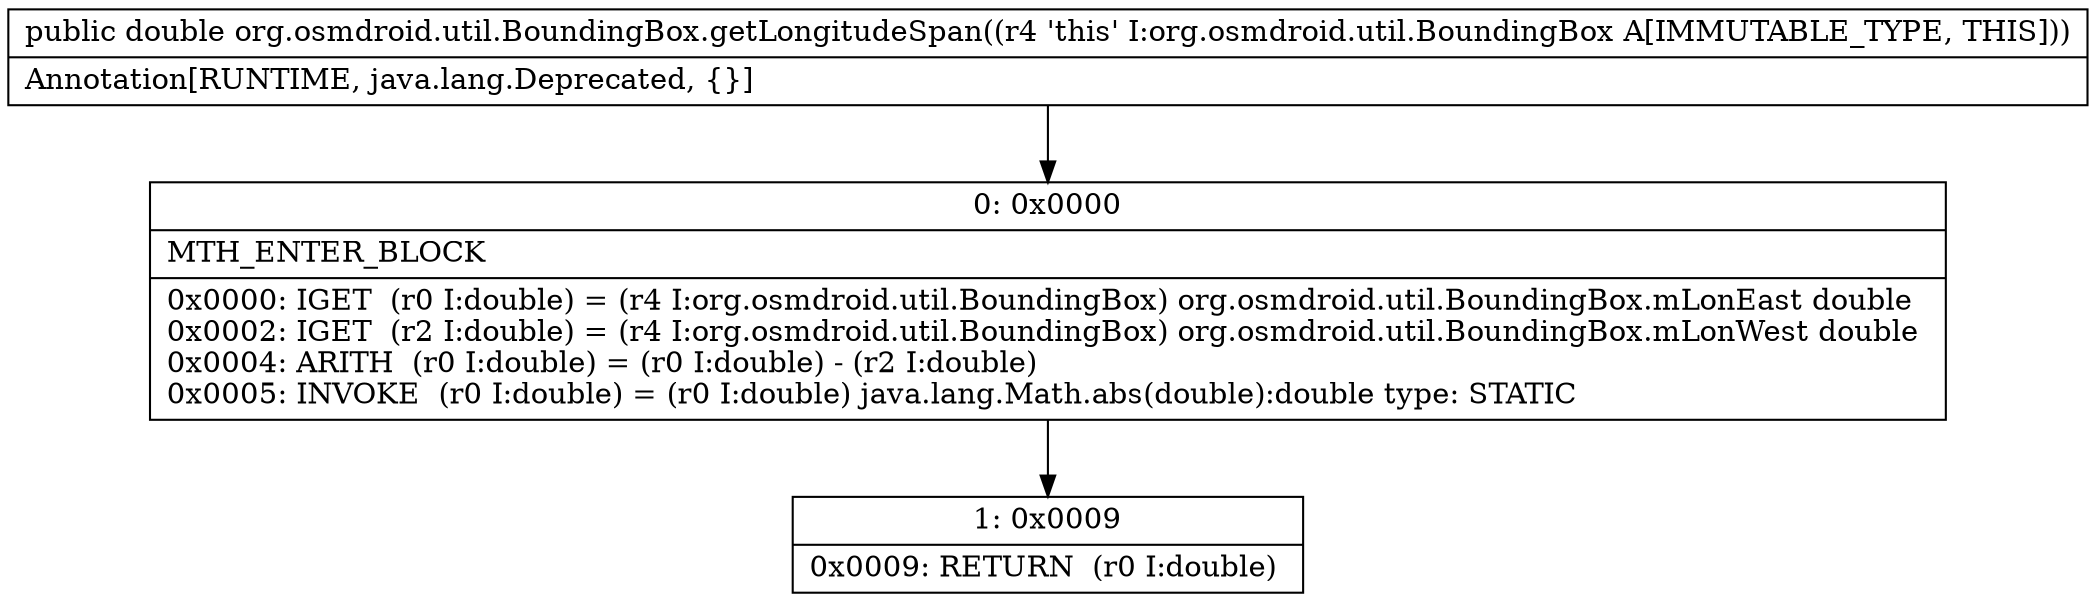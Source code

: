 digraph "CFG fororg.osmdroid.util.BoundingBox.getLongitudeSpan()D" {
Node_0 [shape=record,label="{0\:\ 0x0000|MTH_ENTER_BLOCK\l|0x0000: IGET  (r0 I:double) = (r4 I:org.osmdroid.util.BoundingBox) org.osmdroid.util.BoundingBox.mLonEast double \l0x0002: IGET  (r2 I:double) = (r4 I:org.osmdroid.util.BoundingBox) org.osmdroid.util.BoundingBox.mLonWest double \l0x0004: ARITH  (r0 I:double) = (r0 I:double) \- (r2 I:double) \l0x0005: INVOKE  (r0 I:double) = (r0 I:double) java.lang.Math.abs(double):double type: STATIC \l}"];
Node_1 [shape=record,label="{1\:\ 0x0009|0x0009: RETURN  (r0 I:double) \l}"];
MethodNode[shape=record,label="{public double org.osmdroid.util.BoundingBox.getLongitudeSpan((r4 'this' I:org.osmdroid.util.BoundingBox A[IMMUTABLE_TYPE, THIS]))  | Annotation[RUNTIME, java.lang.Deprecated, \{\}]\l}"];
MethodNode -> Node_0;
Node_0 -> Node_1;
}

